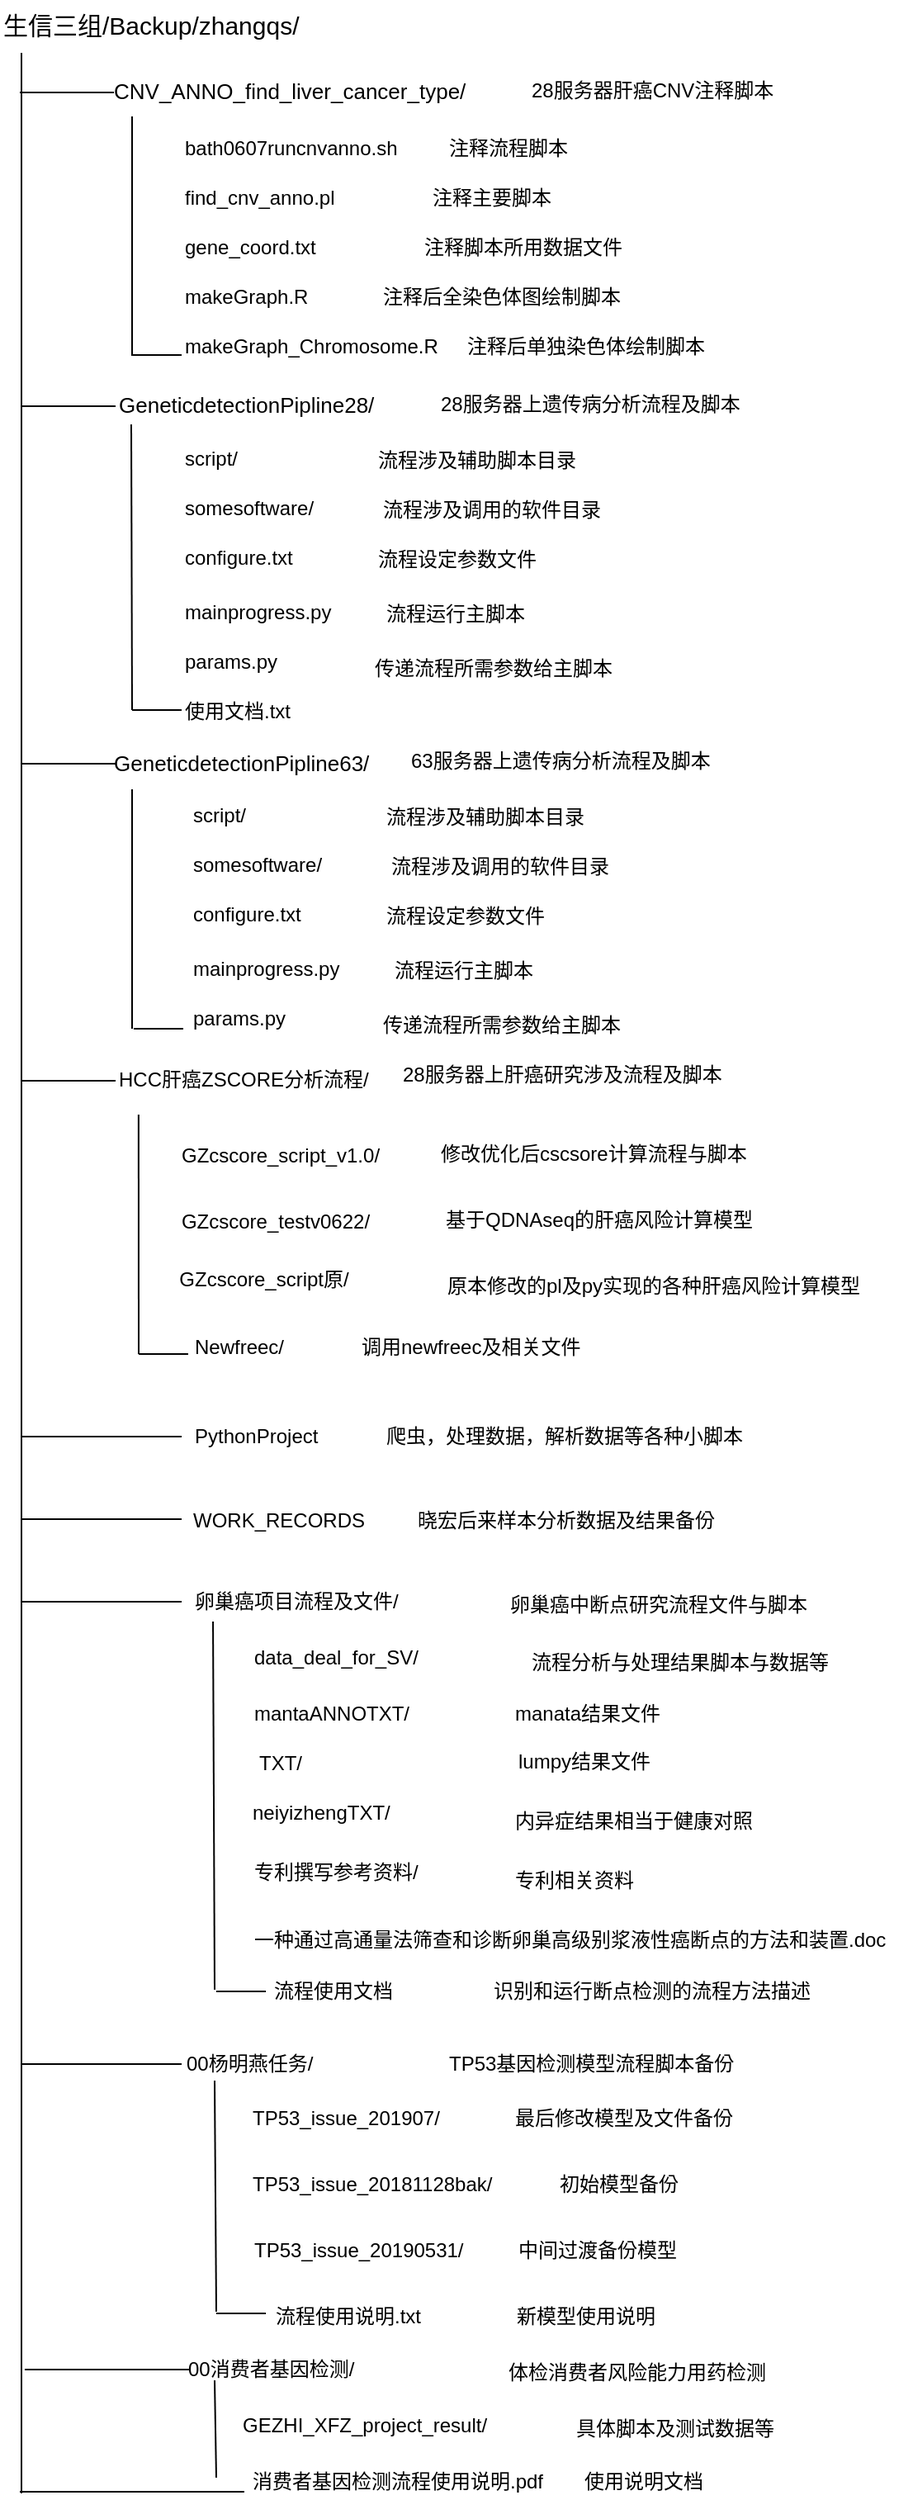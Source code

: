 <mxfile version="10.8.9" type="github"><diagram id="uSwHeNnN7k_FUcRtIJBM" name="Page-1"><mxGraphModel dx="1096" dy="335" grid="1" gridSize="10" guides="1" tooltips="1" connect="1" arrows="1" fold="1" page="1" pageScale="1" pageWidth="583" pageHeight="413" math="0" shadow="0"><root><mxCell id="0"/><mxCell id="1" parent="0"/><mxCell id="jwFbUUHp2pP8ieXxaINL-1" value="&lt;font style=&quot;font-size: 15px&quot;&gt;生信三组/Backup/zhangqs/&lt;/font&gt;" style="text;html=1;" vertex="1" parent="1"><mxGeometry x="10" y="10" width="170" height="30" as="geometry"/></mxCell><mxCell id="jwFbUUHp2pP8ieXxaINL-2" value="&lt;font style=&quot;font-size: 13px&quot;&gt;CNV_ANNO_find_liver_cancer_type/&lt;/font&gt;" style="text;html=1;" vertex="1" parent="1"><mxGeometry x="77" y="50.5" width="220" height="30" as="geometry"/></mxCell><mxCell id="jwFbUUHp2pP8ieXxaINL-3" value="28服务器肝癌CNV注释脚本" style="text;html=1;" vertex="1" parent="1"><mxGeometry x="330" y="51" width="170" height="30" as="geometry"/></mxCell><mxCell id="jwFbUUHp2pP8ieXxaINL-4" value="bath0607runcnvanno.sh" style="text;html=1;" vertex="1" parent="1"><mxGeometry x="120" y="86" width="150" height="30" as="geometry"/></mxCell><mxCell id="jwFbUUHp2pP8ieXxaINL-5" value="find_cnv_anno.pl" style="text;html=1;" vertex="1" parent="1"><mxGeometry x="120" y="116" width="120" height="30" as="geometry"/></mxCell><mxCell id="jwFbUUHp2pP8ieXxaINL-6" value="gene_coord.txt" style="text;html=1;" vertex="1" parent="1"><mxGeometry x="120" y="146" width="100" height="30" as="geometry"/></mxCell><mxCell id="jwFbUUHp2pP8ieXxaINL-7" value="makeGraph.R" style="text;html=1;" vertex="1" parent="1"><mxGeometry x="120" y="176" width="100" height="30" as="geometry"/></mxCell><mxCell id="jwFbUUHp2pP8ieXxaINL-8" value="makeGraph_Chromosome.R" style="text;html=1;" vertex="1" parent="1"><mxGeometry x="120" y="206" width="180" height="30" as="geometry"/></mxCell><mxCell id="jwFbUUHp2pP8ieXxaINL-9" value="&lt;font style=&quot;font-size: 13px&quot;&gt;GeneticdetectionPipline28/&lt;/font&gt;" style="text;html=1;" vertex="1" parent="1"><mxGeometry x="80" y="241" width="160" height="30" as="geometry"/></mxCell><mxCell id="jwFbUUHp2pP8ieXxaINL-10" value="script/" style="text;html=1;" vertex="1" parent="1"><mxGeometry x="120" y="274" width="60" height="30" as="geometry"/></mxCell><mxCell id="jwFbUUHp2pP8ieXxaINL-11" value="somesoftware/" style="text;html=1;" vertex="1" parent="1"><mxGeometry x="120" y="304" width="100" height="30" as="geometry"/></mxCell><mxCell id="jwFbUUHp2pP8ieXxaINL-12" value="configure.txt" style="text;html=1;" vertex="1" parent="1"><mxGeometry x="120" y="334" width="90" height="30" as="geometry"/></mxCell><mxCell id="jwFbUUHp2pP8ieXxaINL-13" value="mainprogress.py" style="text;html=1;" vertex="1" parent="1"><mxGeometry x="120" y="367" width="110" height="30" as="geometry"/></mxCell><mxCell id="jwFbUUHp2pP8ieXxaINL-14" value="params.py" style="text;html=1;" vertex="1" parent="1"><mxGeometry x="120" y="397" width="80" height="30" as="geometry"/></mxCell><mxCell id="jwFbUUHp2pP8ieXxaINL-15" value="使用文档.txt" style="text;html=1;" vertex="1" parent="1"><mxGeometry x="120" y="427" width="90" height="30" as="geometry"/></mxCell><mxCell id="jwFbUUHp2pP8ieXxaINL-16" value="&lt;font style=&quot;font-size: 13px&quot;&gt;GeneticdetectionPipline63/&lt;/font&gt;" style="text;html=1;" vertex="1" parent="1"><mxGeometry x="77" y="458" width="160" height="30" as="geometry"/></mxCell><mxCell id="jwFbUUHp2pP8ieXxaINL-17" value="HCC肝癌ZSCORE分析流程/" style="text;html=1;" vertex="1" parent="1"><mxGeometry x="80" y="650" width="170" height="30" as="geometry"/></mxCell><mxCell id="jwFbUUHp2pP8ieXxaINL-18" value="注释流程脚本" style="text;html=1;" vertex="1" parent="1"><mxGeometry x="280" y="86" width="100" height="30" as="geometry"/></mxCell><mxCell id="jwFbUUHp2pP8ieXxaINL-19" value="注释主要脚本" style="text;html=1;" vertex="1" parent="1"><mxGeometry x="270" y="116" width="100" height="30" as="geometry"/></mxCell><mxCell id="jwFbUUHp2pP8ieXxaINL-20" value="注释脚本所用数据文件" style="text;html=1;" vertex="1" parent="1"><mxGeometry x="265" y="146" width="130" height="30" as="geometry"/></mxCell><mxCell id="jwFbUUHp2pP8ieXxaINL-21" value="注释后全染色体图绘制脚本" style="text;html=1;" vertex="1" parent="1"><mxGeometry x="240" y="176" width="170" height="30" as="geometry"/></mxCell><mxCell id="jwFbUUHp2pP8ieXxaINL-22" value="注释后单独染色体绘制脚本" style="text;html=1;" vertex="1" parent="1"><mxGeometry x="291" y="206" width="170" height="30" as="geometry"/></mxCell><mxCell id="jwFbUUHp2pP8ieXxaINL-23" value="" style="endArrow=none;html=1;" edge="1" parent="1"><mxGeometry width="50" height="50" relative="1" as="geometry"><mxPoint x="23" y="42" as="sourcePoint"/><mxPoint x="23" y="1520" as="targetPoint"/></mxGeometry></mxCell><mxCell id="jwFbUUHp2pP8ieXxaINL-24" value="28服务器上遗传病分析流程及脚本" style="text;html=1;" vertex="1" parent="1"><mxGeometry x="275" y="241" width="210" height="30" as="geometry"/></mxCell><mxCell id="jwFbUUHp2pP8ieXxaINL-25" value="流程涉及辅助脚本目录" style="text;html=1;" vertex="1" parent="1"><mxGeometry x="237" y="275" width="150" height="30" as="geometry"/></mxCell><mxCell id="jwFbUUHp2pP8ieXxaINL-26" value="流程涉及调用的软件目录" style="text;html=1;" vertex="1" parent="1"><mxGeometry x="240" y="305" width="160" height="30" as="geometry"/></mxCell><mxCell id="jwFbUUHp2pP8ieXxaINL-27" value="流程设定参数文件" style="text;html=1;" vertex="1" parent="1"><mxGeometry x="237" y="335" width="120" height="30" as="geometry"/></mxCell><mxCell id="jwFbUUHp2pP8ieXxaINL-28" value="流程运行主脚本" style="text;html=1;" vertex="1" parent="1"><mxGeometry x="242" y="368" width="110" height="30" as="geometry"/></mxCell><mxCell id="jwFbUUHp2pP8ieXxaINL-29" value="传递流程所需参数给主脚本" style="text;html=1;" vertex="1" parent="1"><mxGeometry x="235" y="401" width="170" height="30" as="geometry"/></mxCell><mxCell id="jwFbUUHp2pP8ieXxaINL-30" value="" style="endArrow=none;html=1;entryX=0;entryY=0.5;entryDx=0;entryDy=0;" edge="1" parent="1"><mxGeometry width="50" height="50" relative="1" as="geometry"><mxPoint x="22" y="66" as="sourcePoint"/><mxPoint x="79" y="66" as="targetPoint"/></mxGeometry></mxCell><mxCell id="jwFbUUHp2pP8ieXxaINL-31" value="" style="endArrow=none;html=1;entryX=0;entryY=0.5;entryDx=0;entryDy=0;" edge="1" parent="1"><mxGeometry width="50" height="50" relative="1" as="geometry"><mxPoint x="23" y="256" as="sourcePoint"/><mxPoint x="80" y="256" as="targetPoint"/></mxGeometry></mxCell><mxCell id="jwFbUUHp2pP8ieXxaINL-32" value="" style="endArrow=none;html=1;entryX=0;entryY=0.5;entryDx=0;entryDy=0;" edge="1" parent="1"><mxGeometry width="50" height="50" relative="1" as="geometry"><mxPoint x="23" y="472.5" as="sourcePoint"/><mxPoint x="80" y="472.5" as="targetPoint"/></mxGeometry></mxCell><mxCell id="jwFbUUHp2pP8ieXxaINL-33" value="script/" style="text;html=1;" vertex="1" parent="1"><mxGeometry x="125" y="490" width="60" height="30" as="geometry"/></mxCell><mxCell id="jwFbUUHp2pP8ieXxaINL-34" value="somesoftware/" style="text;html=1;" vertex="1" parent="1"><mxGeometry x="125" y="520" width="100" height="30" as="geometry"/></mxCell><mxCell id="jwFbUUHp2pP8ieXxaINL-35" value="configure.txt" style="text;html=1;" vertex="1" parent="1"><mxGeometry x="125" y="550" width="90" height="30" as="geometry"/></mxCell><mxCell id="jwFbUUHp2pP8ieXxaINL-36" value="mainprogress.py" style="text;html=1;" vertex="1" parent="1"><mxGeometry x="125" y="583" width="110" height="30" as="geometry"/></mxCell><mxCell id="jwFbUUHp2pP8ieXxaINL-37" value="params.py" style="text;html=1;" vertex="1" parent="1"><mxGeometry x="125" y="613" width="80" height="30" as="geometry"/></mxCell><mxCell id="jwFbUUHp2pP8ieXxaINL-38" value="流程涉及辅助脚本目录" style="text;html=1;" vertex="1" parent="1"><mxGeometry x="242" y="491" width="150" height="30" as="geometry"/></mxCell><mxCell id="jwFbUUHp2pP8ieXxaINL-39" value="流程涉及调用的软件目录" style="text;html=1;" vertex="1" parent="1"><mxGeometry x="245" y="521" width="160" height="30" as="geometry"/></mxCell><mxCell id="jwFbUUHp2pP8ieXxaINL-40" value="流程设定参数文件" style="text;html=1;" vertex="1" parent="1"><mxGeometry x="242" y="551" width="120" height="30" as="geometry"/></mxCell><mxCell id="jwFbUUHp2pP8ieXxaINL-41" value="流程运行主脚本" style="text;html=1;" vertex="1" parent="1"><mxGeometry x="247" y="584" width="110" height="30" as="geometry"/></mxCell><mxCell id="jwFbUUHp2pP8ieXxaINL-42" value="传递流程所需参数给主脚本" style="text;html=1;" vertex="1" parent="1"><mxGeometry x="240" y="617" width="170" height="30" as="geometry"/></mxCell><mxCell id="jwFbUUHp2pP8ieXxaINL-63" value="63服务器上遗传病分析流程及脚本" style="text;html=1;" vertex="1" parent="1"><mxGeometry x="257" y="457" width="210" height="30" as="geometry"/></mxCell><mxCell id="jwFbUUHp2pP8ieXxaINL-66" value="" style="endArrow=none;html=1;entryX=0;entryY=0.5;entryDx=0;entryDy=0;" edge="1" parent="1"><mxGeometry width="50" height="50" relative="1" as="geometry"><mxPoint x="23" y="664.5" as="sourcePoint"/><mxPoint x="80" y="664.5" as="targetPoint"/></mxGeometry></mxCell><mxCell id="jwFbUUHp2pP8ieXxaINL-67" value="28服务器上肝癌研究涉及流程及脚本" style="text;html=1;" vertex="1" parent="1"><mxGeometry x="252" y="647" width="210" height="30" as="geometry"/></mxCell><mxCell id="jwFbUUHp2pP8ieXxaINL-70" value="GZcscore_script_v1.0/" style="text;html=1;strokeColor=none;fillColor=none;align=center;verticalAlign=middle;whiteSpace=wrap;rounded=0;" vertex="1" parent="1"><mxGeometry x="160" y="700" width="40" height="20" as="geometry"/></mxCell><mxCell id="jwFbUUHp2pP8ieXxaINL-71" value="修改优化后cscsore计算流程与脚本" style="text;html=1;" vertex="1" parent="1"><mxGeometry x="275" y="695" width="120" height="30" as="geometry"/></mxCell><mxCell id="jwFbUUHp2pP8ieXxaINL-72" value="GZcscore_testv0622/" style="text;html=1;strokeColor=none;fillColor=none;align=center;verticalAlign=middle;whiteSpace=wrap;rounded=0;" vertex="1" parent="1"><mxGeometry x="157" y="740" width="40" height="20" as="geometry"/></mxCell><mxCell id="jwFbUUHp2pP8ieXxaINL-73" value="基于QDNAseq的肝癌风险计算模型" style="text;html=1;" vertex="1" parent="1"><mxGeometry x="277.5" y="735" width="120" height="30" as="geometry"/></mxCell><mxCell id="jwFbUUHp2pP8ieXxaINL-75" value="GZcscore_script原/" style="text;html=1;strokeColor=none;fillColor=none;align=center;verticalAlign=middle;whiteSpace=wrap;rounded=0;" vertex="1" parent="1"><mxGeometry x="110" y="775" width="120" height="20" as="geometry"/></mxCell><mxCell id="jwFbUUHp2pP8ieXxaINL-76" value="原本修改的pl及py实现的各种肝癌风险计算模型" style="text;html=1;" vertex="1" parent="1"><mxGeometry x="278.5" y="775" width="120" height="30" as="geometry"/></mxCell><mxCell id="jwFbUUHp2pP8ieXxaINL-77" value="Newfreec/" style="text;html=1;strokeColor=none;fillColor=none;align=center;verticalAlign=middle;whiteSpace=wrap;rounded=0;" vertex="1" parent="1"><mxGeometry x="135" y="816" width="40" height="20" as="geometry"/></mxCell><mxCell id="jwFbUUHp2pP8ieXxaINL-78" value="调用newfreec及相关文件" style="text;html=1;resizable=0;points=[];autosize=1;align=left;verticalAlign=top;spacingTop=-4;" vertex="1" parent="1"><mxGeometry x="227" y="816" width="150" height="20" as="geometry"/></mxCell><mxCell id="jwFbUUHp2pP8ieXxaINL-80" value="" style="endArrow=none;html=1;exitX=0.082;exitY=1.167;exitDx=0;exitDy=0;exitPerimeter=0;" edge="1" parent="1" source="jwFbUUHp2pP8ieXxaINL-17"><mxGeometry width="50" height="50" relative="1" as="geometry"><mxPoint x="-30" y="840" as="sourcePoint"/><mxPoint x="94" y="830" as="targetPoint"/></mxGeometry></mxCell><mxCell id="jwFbUUHp2pP8ieXxaINL-81" value="" style="endArrow=none;html=1;exitX=0.082;exitY=1.167;exitDx=0;exitDy=0;exitPerimeter=0;" edge="1" parent="1"><mxGeometry width="50" height="50" relative="1" as="geometry"><mxPoint x="90" y="488" as="sourcePoint"/><mxPoint x="90" y="633" as="targetPoint"/></mxGeometry></mxCell><mxCell id="jwFbUUHp2pP8ieXxaINL-82" value="" style="endArrow=none;html=1;exitX=0.082;exitY=1.167;exitDx=0;exitDy=0;exitPerimeter=0;" edge="1" parent="1"><mxGeometry width="50" height="50" relative="1" as="geometry"><mxPoint x="89.5" y="267" as="sourcePoint"/><mxPoint x="90" y="440" as="targetPoint"/></mxGeometry></mxCell><mxCell id="jwFbUUHp2pP8ieXxaINL-83" value="" style="endArrow=none;html=1;exitX=0.082;exitY=1.167;exitDx=0;exitDy=0;exitPerimeter=0;" edge="1" parent="1"><mxGeometry width="50" height="50" relative="1" as="geometry"><mxPoint x="90" y="80.5" as="sourcePoint"/><mxPoint x="90" y="225.5" as="targetPoint"/></mxGeometry></mxCell><mxCell id="jwFbUUHp2pP8ieXxaINL-84" value="" style="endArrow=none;html=1;" edge="1" parent="1"><mxGeometry width="50" height="50" relative="1" as="geometry"><mxPoint x="94" y="830" as="sourcePoint"/><mxPoint x="124" y="830" as="targetPoint"/></mxGeometry></mxCell><mxCell id="jwFbUUHp2pP8ieXxaINL-85" value="" style="endArrow=none;html=1;" edge="1" parent="1"><mxGeometry width="50" height="50" relative="1" as="geometry"><mxPoint x="91" y="633" as="sourcePoint"/><mxPoint x="121" y="633" as="targetPoint"/></mxGeometry></mxCell><mxCell id="jwFbUUHp2pP8ieXxaINL-88" value="" style="endArrow=none;html=1;" edge="1" parent="1"><mxGeometry width="50" height="50" relative="1" as="geometry"><mxPoint x="90" y="440" as="sourcePoint"/><mxPoint x="120" y="440" as="targetPoint"/></mxGeometry></mxCell><mxCell id="jwFbUUHp2pP8ieXxaINL-89" value="" style="endArrow=none;html=1;" edge="1" parent="1"><mxGeometry width="50" height="50" relative="1" as="geometry"><mxPoint x="90" y="225" as="sourcePoint"/><mxPoint x="120" y="225" as="targetPoint"/></mxGeometry></mxCell><mxCell id="jwFbUUHp2pP8ieXxaINL-90" value="" style="endArrow=none;html=1;" edge="1" parent="1"><mxGeometry width="50" height="50" relative="1" as="geometry"><mxPoint x="23" y="880" as="sourcePoint"/><mxPoint x="120" y="880" as="targetPoint"/></mxGeometry></mxCell><mxCell id="jwFbUUHp2pP8ieXxaINL-91" value="PythonProject" style="text;html=1;resizable=0;points=[];autosize=1;align=left;verticalAlign=top;spacingTop=-4;" vertex="1" parent="1"><mxGeometry x="126" y="870" width="90" height="20" as="geometry"/></mxCell><mxCell id="jwFbUUHp2pP8ieXxaINL-92" value="爬虫，处理数据，解析数据等各种小脚本" style="text;html=1;resizable=0;points=[];autosize=1;align=left;verticalAlign=top;spacingTop=-4;" vertex="1" parent="1"><mxGeometry x="242" y="870" width="230" height="20" as="geometry"/></mxCell><mxCell id="jwFbUUHp2pP8ieXxaINL-93" value="" style="endArrow=none;html=1;" edge="1" parent="1"><mxGeometry width="50" height="50" relative="1" as="geometry"><mxPoint x="23" y="930" as="sourcePoint"/><mxPoint x="120" y="930" as="targetPoint"/></mxGeometry></mxCell><mxCell id="jwFbUUHp2pP8ieXxaINL-94" value="WORK_RECORDS" style="text;html=1;resizable=0;points=[];autosize=1;align=left;verticalAlign=top;spacingTop=-4;" vertex="1" parent="1"><mxGeometry x="125" y="921" width="120" height="20" as="geometry"/></mxCell><mxCell id="jwFbUUHp2pP8ieXxaINL-95" value="晓宏后来样本分析数据及结果备份" style="text;html=1;resizable=0;points=[];autosize=1;align=left;verticalAlign=top;spacingTop=-4;" vertex="1" parent="1"><mxGeometry x="261" y="921" width="200" height="20" as="geometry"/></mxCell><mxCell id="jwFbUUHp2pP8ieXxaINL-96" value="" style="endArrow=none;html=1;" edge="1" parent="1"><mxGeometry width="50" height="50" relative="1" as="geometry"><mxPoint x="23" y="980" as="sourcePoint"/><mxPoint x="120" y="980" as="targetPoint"/></mxGeometry></mxCell><mxCell id="jwFbUUHp2pP8ieXxaINL-97" value="卵巢癌项目流程及文件/" style="text;html=1;resizable=0;points=[];autosize=1;align=left;verticalAlign=top;spacingTop=-4;" vertex="1" parent="1"><mxGeometry x="126" y="970" width="140" height="20" as="geometry"/></mxCell><mxCell id="jwFbUUHp2pP8ieXxaINL-98" value="data_deal_for_SV/" style="text;html=1;resizable=0;points=[];autosize=1;align=left;verticalAlign=top;spacingTop=-4;" vertex="1" parent="1"><mxGeometry x="162" y="1004" width="110" height="20" as="geometry"/></mxCell><mxCell id="jwFbUUHp2pP8ieXxaINL-99" value="卵巢癌中断点研究流程文件与脚本" style="text;html=1;resizable=0;points=[];autosize=1;align=left;verticalAlign=top;spacingTop=-4;" vertex="1" parent="1"><mxGeometry x="317" y="972" width="200" height="20" as="geometry"/></mxCell><mxCell id="jwFbUUHp2pP8ieXxaINL-100" value="流程分析与处理结果脚本与数据等" style="text;html=1;resizable=0;points=[];autosize=1;align=left;verticalAlign=top;spacingTop=-4;" vertex="1" parent="1"><mxGeometry x="330" y="1007" width="200" height="20" as="geometry"/></mxCell><mxCell id="jwFbUUHp2pP8ieXxaINL-101" value="mantaANNOTXT/" style="text;html=1;resizable=0;points=[];autosize=1;align=left;verticalAlign=top;spacingTop=-4;" vertex="1" parent="1"><mxGeometry x="162" y="1038" width="110" height="20" as="geometry"/></mxCell><mxCell id="jwFbUUHp2pP8ieXxaINL-102" value="manata结果文件" style="text;html=1;resizable=0;points=[];autosize=1;align=left;verticalAlign=top;spacingTop=-4;" vertex="1" parent="1"><mxGeometry x="320" y="1038" width="100" height="20" as="geometry"/></mxCell><mxCell id="jwFbUUHp2pP8ieXxaINL-103" value="TXT/" style="text;html=1;resizable=0;points=[];autosize=1;align=left;verticalAlign=top;spacingTop=-4;" vertex="1" parent="1"><mxGeometry x="165" y="1068" width="40" height="20" as="geometry"/></mxCell><mxCell id="jwFbUUHp2pP8ieXxaINL-104" value="lumpy结果文件" style="text;html=1;resizable=0;points=[];autosize=1;align=left;verticalAlign=top;spacingTop=-4;" vertex="1" parent="1"><mxGeometry x="322" y="1067" width="100" height="20" as="geometry"/></mxCell><mxCell id="jwFbUUHp2pP8ieXxaINL-105" value="neiyizhengTXT/" style="text;html=1;resizable=0;points=[];autosize=1;align=left;verticalAlign=top;spacingTop=-4;" vertex="1" parent="1"><mxGeometry x="161" y="1098" width="100" height="20" as="geometry"/></mxCell><mxCell id="jwFbUUHp2pP8ieXxaINL-106" value="内异症结果相当于健康对照" style="text;html=1;resizable=0;points=[];autosize=1;align=left;verticalAlign=top;spacingTop=-4;" vertex="1" parent="1"><mxGeometry x="320" y="1103" width="160" height="20" as="geometry"/></mxCell><mxCell id="jwFbUUHp2pP8ieXxaINL-107" value="专利撰写参考资料/" style="text;html=1;resizable=0;points=[];autosize=1;align=left;verticalAlign=top;spacingTop=-4;" vertex="1" parent="1"><mxGeometry x="162" y="1134" width="110" height="20" as="geometry"/></mxCell><mxCell id="jwFbUUHp2pP8ieXxaINL-108" value="专利相关资料" style="text;html=1;resizable=0;points=[];autosize=1;align=left;verticalAlign=top;spacingTop=-4;" vertex="1" parent="1"><mxGeometry x="320" y="1139" width="90" height="20" as="geometry"/></mxCell><mxCell id="jwFbUUHp2pP8ieXxaINL-109" value="一种通过高通量法筛查和诊断卵巢高级别浆液性癌断点的方法和装置.doc&amp;nbsp;&amp;nbsp;" style="text;html=1;resizable=0;points=[];autosize=1;align=left;verticalAlign=top;spacingTop=-4;" vertex="1" parent="1"><mxGeometry x="162" y="1175" width="400" height="20" as="geometry"/></mxCell><mxCell id="jwFbUUHp2pP8ieXxaINL-110" value="流程使用文档" style="text;html=1;resizable=0;points=[];autosize=1;align=left;verticalAlign=top;spacingTop=-4;" vertex="1" parent="1"><mxGeometry x="174" y="1206" width="90" height="20" as="geometry"/></mxCell><mxCell id="jwFbUUHp2pP8ieXxaINL-111" value="识别和运行断点检测的流程方法描述" style="text;html=1;resizable=0;points=[];autosize=1;align=left;verticalAlign=top;spacingTop=-4;" vertex="1" parent="1"><mxGeometry x="307" y="1206" width="210" height="20" as="geometry"/></mxCell><mxCell id="jwFbUUHp2pP8ieXxaINL-112" value="" style="endArrow=none;html=1;exitX=0.093;exitY=1.1;exitDx=0;exitDy=0;exitPerimeter=0;" edge="1" parent="1" source="jwFbUUHp2pP8ieXxaINL-97"><mxGeometry width="50" height="50" relative="1" as="geometry"><mxPoint x="140" y="1070" as="sourcePoint"/><mxPoint x="140" y="1215" as="targetPoint"/></mxGeometry></mxCell><mxCell id="jwFbUUHp2pP8ieXxaINL-113" value="" style="endArrow=none;html=1;" edge="1" parent="1"><mxGeometry width="50" height="50" relative="1" as="geometry"><mxPoint x="141" y="1216" as="sourcePoint"/><mxPoint x="171" y="1216" as="targetPoint"/></mxGeometry></mxCell><mxCell id="jwFbUUHp2pP8ieXxaINL-114" value="" style="endArrow=none;html=1;" edge="1" parent="1"><mxGeometry width="50" height="50" relative="1" as="geometry"><mxPoint x="23" y="1260" as="sourcePoint"/><mxPoint x="120" y="1260" as="targetPoint"/></mxGeometry></mxCell><mxCell id="jwFbUUHp2pP8ieXxaINL-115" value="00杨明燕任务/" style="text;html=1;resizable=0;points=[];autosize=1;align=left;verticalAlign=top;spacingTop=-4;" vertex="1" parent="1"><mxGeometry x="121" y="1250" width="90" height="20" as="geometry"/></mxCell><mxCell id="jwFbUUHp2pP8ieXxaINL-116" value="TP53基因检测模型流程脚本备份" style="text;html=1;resizable=0;points=[];autosize=1;align=left;verticalAlign=top;spacingTop=-4;" vertex="1" parent="1"><mxGeometry x="280" y="1250" width="190" height="20" as="geometry"/></mxCell><mxCell id="jwFbUUHp2pP8ieXxaINL-117" value="TP53_issue_201907/" style="text;html=1;resizable=0;points=[];autosize=1;align=left;verticalAlign=top;spacingTop=-4;" vertex="1" parent="1"><mxGeometry x="161" y="1283" width="130" height="20" as="geometry"/></mxCell><mxCell id="jwFbUUHp2pP8ieXxaINL-118" value="最后修改模型及文件备份" style="text;html=1;resizable=0;points=[];autosize=1;align=left;verticalAlign=top;spacingTop=-4;" vertex="1" parent="1"><mxGeometry x="320" y="1283" width="150" height="20" as="geometry"/></mxCell><mxCell id="jwFbUUHp2pP8ieXxaINL-119" value="TP53_issue_20181128bak/" style="text;html=1;resizable=0;points=[];autosize=1;align=left;verticalAlign=top;spacingTop=-4;" vertex="1" parent="1"><mxGeometry x="161" y="1323" width="160" height="20" as="geometry"/></mxCell><mxCell id="jwFbUUHp2pP8ieXxaINL-120" value="初始模型备份" style="text;html=1;resizable=0;points=[];autosize=1;align=left;verticalAlign=top;spacingTop=-4;" vertex="1" parent="1"><mxGeometry x="347" y="1323" width="90" height="20" as="geometry"/></mxCell><mxCell id="jwFbUUHp2pP8ieXxaINL-121" value="TP53_issue_20190531/" style="text;html=1;resizable=0;points=[];autosize=1;align=left;verticalAlign=top;spacingTop=-4;" vertex="1" parent="1"><mxGeometry x="162" y="1363" width="140" height="20" as="geometry"/></mxCell><mxCell id="jwFbUUHp2pP8ieXxaINL-122" value="中间过渡备份模型" style="text;html=1;resizable=0;points=[];autosize=1;align=left;verticalAlign=top;spacingTop=-4;" vertex="1" parent="1"><mxGeometry x="322" y="1363" width="110" height="20" as="geometry"/></mxCell><mxCell id="jwFbUUHp2pP8ieXxaINL-123" value="流程使用说明.txt" style="text;html=1;resizable=0;points=[];autosize=1;align=left;verticalAlign=top;spacingTop=-4;" vertex="1" parent="1"><mxGeometry x="175" y="1403" width="100" height="20" as="geometry"/></mxCell><mxCell id="jwFbUUHp2pP8ieXxaINL-124" value="新模型使用说明" style="text;html=1;resizable=0;points=[];autosize=1;align=left;verticalAlign=top;spacingTop=-4;" vertex="1" parent="1"><mxGeometry x="321" y="1403" width="100" height="20" as="geometry"/></mxCell><mxCell id="jwFbUUHp2pP8ieXxaINL-125" value="" style="endArrow=none;html=1;exitX=0.093;exitY=1.1;exitDx=0;exitDy=0;exitPerimeter=0;" edge="1" parent="1"><mxGeometry width="50" height="50" relative="1" as="geometry"><mxPoint x="140" y="1270" as="sourcePoint"/><mxPoint x="141" y="1410" as="targetPoint"/></mxGeometry></mxCell><mxCell id="jwFbUUHp2pP8ieXxaINL-126" value="" style="endArrow=none;html=1;" edge="1" parent="1"><mxGeometry width="50" height="50" relative="1" as="geometry"><mxPoint x="141" y="1411" as="sourcePoint"/><mxPoint x="171" y="1411" as="targetPoint"/></mxGeometry></mxCell><mxCell id="jwFbUUHp2pP8ieXxaINL-127" value="" style="endArrow=none;html=1;" edge="1" parent="1"><mxGeometry width="50" height="50" relative="1" as="geometry"><mxPoint x="25" y="1445" as="sourcePoint"/><mxPoint x="125" y="1445" as="targetPoint"/></mxGeometry></mxCell><mxCell id="jwFbUUHp2pP8ieXxaINL-128" value="00消费者基因检测/" style="text;html=1;resizable=0;points=[];autosize=1;align=left;verticalAlign=top;spacingTop=-4;" vertex="1" parent="1"><mxGeometry x="122" y="1435" width="120" height="20" as="geometry"/></mxCell><mxCell id="jwFbUUHp2pP8ieXxaINL-129" value="体检消费者风险能力用药检测" style="text;html=1;resizable=0;points=[];autosize=1;align=left;verticalAlign=top;spacingTop=-4;" vertex="1" parent="1"><mxGeometry x="316" y="1437" width="170" height="20" as="geometry"/></mxCell><mxCell id="jwFbUUHp2pP8ieXxaINL-130" value="GEZHI_XFZ_project_result/" style="text;html=1;resizable=0;points=[];autosize=1;align=left;verticalAlign=top;spacingTop=-4;" vertex="1" parent="1"><mxGeometry x="155" y="1469" width="160" height="20" as="geometry"/></mxCell><mxCell id="jwFbUUHp2pP8ieXxaINL-131" value="具体脚本及测试数据等" style="text;html=1;resizable=0;points=[];autosize=1;align=left;verticalAlign=top;spacingTop=-4;" vertex="1" parent="1"><mxGeometry x="357" y="1471" width="140" height="20" as="geometry"/></mxCell><mxCell id="jwFbUUHp2pP8ieXxaINL-132" value="消费者基因检测流程使用说明.pdf" style="text;html=1;resizable=0;points=[];autosize=1;align=left;verticalAlign=top;spacingTop=-4;" vertex="1" parent="1"><mxGeometry x="161" y="1503" width="190" height="20" as="geometry"/></mxCell><mxCell id="jwFbUUHp2pP8ieXxaINL-133" value="使用说明文档" style="text;html=1;resizable=0;points=[];autosize=1;align=left;verticalAlign=top;spacingTop=-4;" vertex="1" parent="1"><mxGeometry x="362" y="1503" width="90" height="20" as="geometry"/></mxCell><mxCell id="jwFbUUHp2pP8ieXxaINL-134" value="" style="endArrow=none;html=1;exitX=0.093;exitY=1.1;exitDx=0;exitDy=0;exitPerimeter=0;" edge="1" parent="1"><mxGeometry width="50" height="50" relative="1" as="geometry"><mxPoint x="140" y="1451.5" as="sourcePoint"/><mxPoint x="141" y="1510.5" as="targetPoint"/></mxGeometry></mxCell><mxCell id="jwFbUUHp2pP8ieXxaINL-139" value="" style="endArrow=none;html=1;entryX=-0.016;entryY=0.8;entryDx=0;entryDy=0;entryPerimeter=0;" edge="1" parent="1" target="jwFbUUHp2pP8ieXxaINL-132"><mxGeometry width="50" height="50" relative="1" as="geometry"><mxPoint x="22" y="1519" as="sourcePoint"/><mxPoint x="130" y="1519" as="targetPoint"/></mxGeometry></mxCell></root></mxGraphModel></diagram></mxfile>